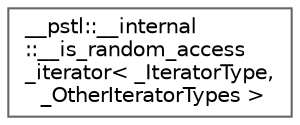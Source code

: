 digraph "Graphical Class Hierarchy"
{
 // LATEX_PDF_SIZE
  bgcolor="transparent";
  edge [fontname=Helvetica,fontsize=10,labelfontname=Helvetica,labelfontsize=10];
  node [fontname=Helvetica,fontsize=10,shape=box,height=0.2,width=0.4];
  rankdir="LR";
  Node0 [id="Node000000",label="__pstl::__internal\l::__is_random_access\l_iterator\< _IteratorType,\l _OtherIteratorTypes \>",height=0.2,width=0.4,color="grey40", fillcolor="white", style="filled",URL="$struct____pstl_1_1____internal_1_1____is__random__access__iterator.html",tooltip=" "];
}
